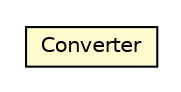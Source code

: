 #!/usr/local/bin/dot
#
# Class diagram 
# Generated by UMLGraph version 5.1 (http://www.umlgraph.org/)
#

digraph G {
	edge [fontname="Helvetica",fontsize=10,labelfontname="Helvetica",labelfontsize=10];
	node [fontname="Helvetica",fontsize=10,shape=plaintext];
	nodesep=0.25;
	ranksep=0.5;
	// pt.ist.fenixframework.util.Converter
	c56987 [label=<<table title="pt.ist.fenixframework.util.Converter" border="0" cellborder="1" cellspacing="0" cellpadding="2" port="p" bgcolor="lemonChiffon" href="./Converter.html">
		<tr><td><table border="0" cellspacing="0" cellpadding="1">
<tr><td align="center" balign="center"> Converter </td></tr>
		</table></td></tr>
		</table>>, fontname="Helvetica", fontcolor="black", fontsize=10.0];
}

